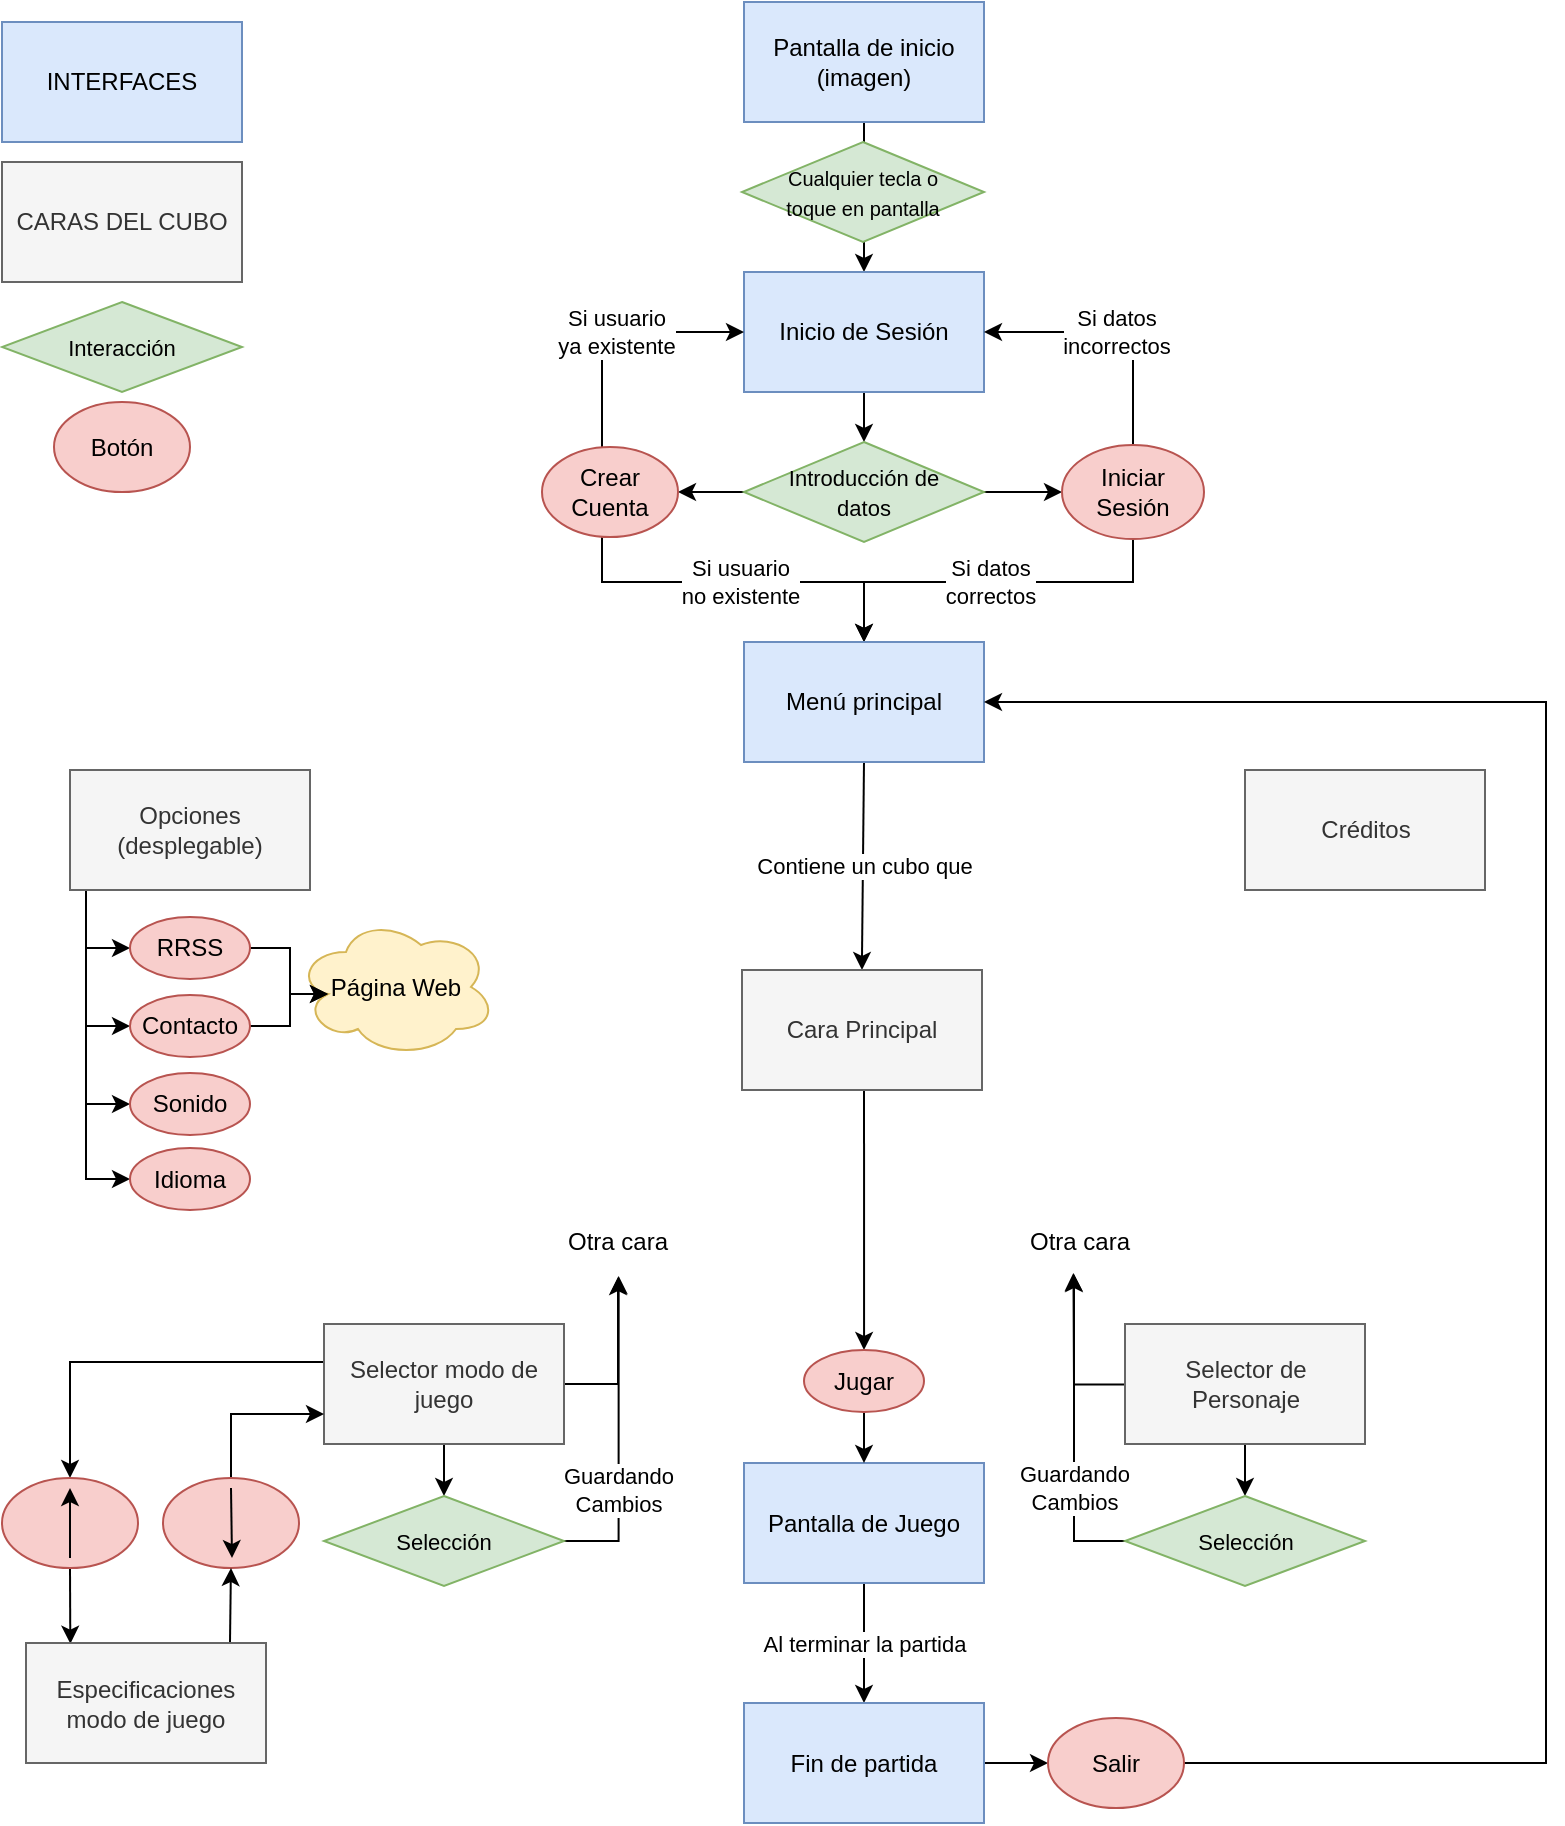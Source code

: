 <mxfile version="12.2.3" type="device" pages="1"><diagram id="zLA7EWAd8YwVufge9d_0" name="Page-1"><mxGraphModel dx="1707" dy="808" grid="1" gridSize="10" guides="1" tooltips="1" connect="1" arrows="1" fold="1" page="1" pageScale="1" pageWidth="827" pageHeight="1169" math="0" shadow="0"><root><mxCell id="0"/><mxCell id="1" parent="0"/><mxCell id="EBq_aTG25ZBNf4cdXxhl-31" value="" style="edgeStyle=orthogonalEdgeStyle;rounded=0;orthogonalLoop=1;jettySize=auto;html=1;" parent="1" source="EBq_aTG25ZBNf4cdXxhl-5" target="EBq_aTG25ZBNf4cdXxhl-6" edge="1"><mxGeometry relative="1" as="geometry"/></mxCell><mxCell id="EBq_aTG25ZBNf4cdXxhl-5" value="Pantalla de inicio&lt;br&gt;(imagen)" style="rounded=0;whiteSpace=wrap;html=1;fillColor=#dae8fc;strokeColor=#6c8ebf;" parent="1" vertex="1"><mxGeometry x="397" y="40" width="120" height="60" as="geometry"/></mxCell><mxCell id="EBq_aTG25ZBNf4cdXxhl-10" value="" style="edgeStyle=orthogonalEdgeStyle;rounded=0;orthogonalLoop=1;jettySize=auto;html=1;" parent="1" source="EBq_aTG25ZBNf4cdXxhl-6" target="EBq_aTG25ZBNf4cdXxhl-8" edge="1"><mxGeometry relative="1" as="geometry"/></mxCell><mxCell id="EBq_aTG25ZBNf4cdXxhl-6" value="Inicio de Sesión" style="rounded=0;whiteSpace=wrap;html=1;fillColor=#dae8fc;strokeColor=#6c8ebf;" parent="1" vertex="1"><mxGeometry x="397" y="175" width="120" height="60" as="geometry"/></mxCell><mxCell id="EBq_aTG25ZBNf4cdXxhl-17" value="" style="edgeStyle=orthogonalEdgeStyle;rounded=0;orthogonalLoop=1;jettySize=auto;html=1;" parent="1" source="EBq_aTG25ZBNf4cdXxhl-8" target="EBq_aTG25ZBNf4cdXxhl-16" edge="1"><mxGeometry relative="1" as="geometry"/></mxCell><mxCell id="EBq_aTG25ZBNf4cdXxhl-18" value="" style="edgeStyle=orthogonalEdgeStyle;rounded=0;orthogonalLoop=1;jettySize=auto;html=1;" parent="1" source="EBq_aTG25ZBNf4cdXxhl-8" target="EBq_aTG25ZBNf4cdXxhl-15" edge="1"><mxGeometry relative="1" as="geometry"/></mxCell><mxCell id="EBq_aTG25ZBNf4cdXxhl-8" value="&lt;font style=&quot;font-size: 11px&quot;&gt;Introducción de&lt;br&gt;datos&lt;/font&gt;" style="rhombus;whiteSpace=wrap;html=1;fillColor=#d5e8d4;strokeColor=#82b366;" parent="1" vertex="1"><mxGeometry x="397" y="260" width="120" height="50" as="geometry"/></mxCell><mxCell id="EBq_aTG25ZBNf4cdXxhl-22" value="Si usuario&lt;br&gt;ya existente" style="edgeStyle=orthogonalEdgeStyle;rounded=0;orthogonalLoop=1;jettySize=auto;html=1;entryX=0;entryY=0.5;entryDx=0;entryDy=0;" parent="1" source="EBq_aTG25ZBNf4cdXxhl-15" target="EBq_aTG25ZBNf4cdXxhl-6" edge="1"><mxGeometry relative="1" as="geometry"><Array as="points"><mxPoint x="326" y="205"/></Array></mxGeometry></mxCell><mxCell id="EBq_aTG25ZBNf4cdXxhl-25" value="Si usuario&lt;br&gt;no existente" style="edgeStyle=orthogonalEdgeStyle;rounded=0;orthogonalLoop=1;jettySize=auto;html=1;entryX=0.5;entryY=0;entryDx=0;entryDy=0;" parent="1" source="EBq_aTG25ZBNf4cdXxhl-15" target="EBq_aTG25ZBNf4cdXxhl-24" edge="1"><mxGeometry relative="1" as="geometry"><Array as="points"><mxPoint x="326" y="330"/><mxPoint x="457" y="330"/></Array></mxGeometry></mxCell><mxCell id="EBq_aTG25ZBNf4cdXxhl-15" value="Crear Cuenta" style="ellipse;whiteSpace=wrap;html=1;fillColor=#f8cecc;strokeColor=#b85450;" parent="1" vertex="1"><mxGeometry x="296" y="262.5" width="68" height="45" as="geometry"/></mxCell><mxCell id="EBq_aTG25ZBNf4cdXxhl-21" value="Si datos &lt;br&gt;incorrectos" style="edgeStyle=orthogonalEdgeStyle;rounded=0;orthogonalLoop=1;jettySize=auto;html=1;entryX=1;entryY=0.5;entryDx=0;entryDy=0;" parent="1" source="EBq_aTG25ZBNf4cdXxhl-16" target="EBq_aTG25ZBNf4cdXxhl-6" edge="1"><mxGeometry relative="1" as="geometry"><Array as="points"><mxPoint x="591" y="205"/></Array></mxGeometry></mxCell><mxCell id="EBq_aTG25ZBNf4cdXxhl-26" value="Si datos&lt;br&gt;correctos" style="edgeStyle=orthogonalEdgeStyle;rounded=0;orthogonalLoop=1;jettySize=auto;html=1;entryX=0.5;entryY=0;entryDx=0;entryDy=0;" parent="1" source="EBq_aTG25ZBNf4cdXxhl-16" target="EBq_aTG25ZBNf4cdXxhl-24" edge="1"><mxGeometry relative="1" as="geometry"><Array as="points"><mxPoint x="591" y="330"/><mxPoint x="457" y="330"/></Array></mxGeometry></mxCell><mxCell id="EBq_aTG25ZBNf4cdXxhl-16" value="Iniciar Sesión" style="ellipse;whiteSpace=wrap;html=1;fillColor=#f8cecc;strokeColor=#b85450;" parent="1" vertex="1"><mxGeometry x="556" y="261.5" width="71" height="47" as="geometry"/></mxCell><mxCell id="EBq_aTG25ZBNf4cdXxhl-130" value="Contiene un cubo que" style="edgeStyle=orthogonalEdgeStyle;rounded=0;jumpStyle=arc;orthogonalLoop=1;jettySize=auto;html=1;entryX=0.5;entryY=0;entryDx=0;entryDy=0;strokeColor=#000000;" parent="1" source="EBq_aTG25ZBNf4cdXxhl-24" target="EBq_aTG25ZBNf4cdXxhl-125" edge="1"><mxGeometry relative="1" as="geometry"/></mxCell><mxCell id="EBq_aTG25ZBNf4cdXxhl-24" value="Menú principal" style="rounded=0;whiteSpace=wrap;html=1;fillColor=#dae8fc;strokeColor=#6c8ebf;" parent="1" vertex="1"><mxGeometry x="397" y="360" width="120" height="60" as="geometry"/></mxCell><mxCell id="EBq_aTG25ZBNf4cdXxhl-27" value="INTERFACES" style="rounded=0;whiteSpace=wrap;html=1;fillColor=#dae8fc;strokeColor=#6c8ebf;" parent="1" vertex="1"><mxGeometry x="26" y="50" width="120" height="60" as="geometry"/></mxCell><mxCell id="EBq_aTG25ZBNf4cdXxhl-28" value="&lt;span style=&quot;font-size: 11px&quot;&gt;Interacción&lt;/span&gt;" style="rhombus;whiteSpace=wrap;html=1;fillColor=#d5e8d4;strokeColor=#82b366;" parent="1" vertex="1"><mxGeometry x="26" y="190" width="120" height="45" as="geometry"/></mxCell><mxCell id="EBq_aTG25ZBNf4cdXxhl-29" value="Botón" style="ellipse;whiteSpace=wrap;html=1;fillColor=#f8cecc;strokeColor=#b85450;" parent="1" vertex="1"><mxGeometry x="52" y="240" width="68" height="45" as="geometry"/></mxCell><mxCell id="EBq_aTG25ZBNf4cdXxhl-30" value="&lt;font style=&quot;font-size: 10px&quot;&gt;Cualquier tecla o &lt;br&gt;toque en pantalla&lt;/font&gt;" style="rhombus;whiteSpace=wrap;html=1;fillColor=#d5e8d4;strokeColor=#82b366;" parent="1" vertex="1"><mxGeometry x="396" y="110" width="121" height="50" as="geometry"/></mxCell><mxCell id="EBq_aTG25ZBNf4cdXxhl-63" style="edgeStyle=orthogonalEdgeStyle;rounded=0;orthogonalLoop=1;jettySize=auto;html=1;entryX=0;entryY=0.5;entryDx=0;entryDy=0;" parent="1" source="EBq_aTG25ZBNf4cdXxhl-47" target="EBq_aTG25ZBNf4cdXxhl-60" edge="1"><mxGeometry relative="1" as="geometry"><Array as="points"><mxPoint x="68" y="551.5"/></Array></mxGeometry></mxCell><mxCell id="EBq_aTG25ZBNf4cdXxhl-64" style="edgeStyle=orthogonalEdgeStyle;rounded=0;orthogonalLoop=1;jettySize=auto;html=1;entryX=0;entryY=0.5;entryDx=0;entryDy=0;" parent="1" source="EBq_aTG25ZBNf4cdXxhl-47" target="EBq_aTG25ZBNf4cdXxhl-61" edge="1"><mxGeometry relative="1" as="geometry"><Array as="points"><mxPoint x="68" y="591.5"/></Array></mxGeometry></mxCell><mxCell id="EBq_aTG25ZBNf4cdXxhl-196" style="edgeStyle=orthogonalEdgeStyle;rounded=0;jumpStyle=arc;orthogonalLoop=1;jettySize=auto;html=1;entryX=0;entryY=0.5;entryDx=0;entryDy=0;strokeColor=#000000;" parent="1" source="EBq_aTG25ZBNf4cdXxhl-47" target="EBq_aTG25ZBNf4cdXxhl-59" edge="1"><mxGeometry relative="1" as="geometry"><Array as="points"><mxPoint x="68" y="513.5"/></Array></mxGeometry></mxCell><mxCell id="EBq_aTG25ZBNf4cdXxhl-199" style="edgeStyle=orthogonalEdgeStyle;rounded=0;jumpStyle=arc;orthogonalLoop=1;jettySize=auto;html=1;entryX=0;entryY=0.5;entryDx=0;entryDy=0;strokeColor=#000000;" parent="1" source="EBq_aTG25ZBNf4cdXxhl-47" target="EBq_aTG25ZBNf4cdXxhl-197" edge="1"><mxGeometry relative="1" as="geometry"><Array as="points"><mxPoint x="68" y="628.5"/></Array></mxGeometry></mxCell><mxCell id="EBq_aTG25ZBNf4cdXxhl-47" value="Opciones&lt;br&gt;(desplegable)" style="rounded=0;whiteSpace=wrap;html=1;fillColor=#f5f5f5;strokeColor=#666666;fontColor=#333333;" parent="1" vertex="1"><mxGeometry x="60" y="424" width="120" height="60" as="geometry"/></mxCell><mxCell id="EBq_aTG25ZBNf4cdXxhl-49" value="Página Web" style="ellipse;shape=cloud;whiteSpace=wrap;html=1;fillColor=#fff2cc;strokeColor=#d6b656;" parent="1" vertex="1"><mxGeometry x="173" y="497.5" width="100" height="70" as="geometry"/></mxCell><mxCell id="EBq_aTG25ZBNf4cdXxhl-201" style="edgeStyle=orthogonalEdgeStyle;rounded=0;jumpStyle=arc;orthogonalLoop=1;jettySize=auto;html=1;entryX=0.16;entryY=0.55;entryDx=0;entryDy=0;entryPerimeter=0;strokeColor=#000000;" parent="1" source="EBq_aTG25ZBNf4cdXxhl-59" target="EBq_aTG25ZBNf4cdXxhl-49" edge="1"><mxGeometry relative="1" as="geometry"/></mxCell><mxCell id="EBq_aTG25ZBNf4cdXxhl-59" value="RRSS" style="ellipse;whiteSpace=wrap;html=1;fillColor=#f8cecc;strokeColor=#b85450;" parent="1" vertex="1"><mxGeometry x="90" y="497.5" width="60" height="31" as="geometry"/></mxCell><mxCell id="EBq_aTG25ZBNf4cdXxhl-200" style="edgeStyle=orthogonalEdgeStyle;rounded=0;jumpStyle=arc;orthogonalLoop=1;jettySize=auto;html=1;entryX=0.16;entryY=0.55;entryDx=0;entryDy=0;entryPerimeter=0;strokeColor=#000000;" parent="1" source="EBq_aTG25ZBNf4cdXxhl-60" target="EBq_aTG25ZBNf4cdXxhl-49" edge="1"><mxGeometry relative="1" as="geometry"/></mxCell><mxCell id="EBq_aTG25ZBNf4cdXxhl-60" value="Contacto" style="ellipse;whiteSpace=wrap;html=1;fillColor=#f8cecc;strokeColor=#b85450;" parent="1" vertex="1"><mxGeometry x="90" y="536.5" width="60" height="31" as="geometry"/></mxCell><mxCell id="EBq_aTG25ZBNf4cdXxhl-61" value="Sonido" style="ellipse;whiteSpace=wrap;html=1;fillColor=#f8cecc;strokeColor=#b85450;" parent="1" vertex="1"><mxGeometry x="90" y="575.5" width="60" height="31" as="geometry"/></mxCell><mxCell id="EBq_aTG25ZBNf4cdXxhl-77" style="edgeStyle=orthogonalEdgeStyle;rounded=0;orthogonalLoop=1;jettySize=auto;html=1;entryX=0.5;entryY=0;entryDx=0;entryDy=0;" parent="1" source="EBq_aTG25ZBNf4cdXxhl-69" target="EBq_aTG25ZBNf4cdXxhl-76" edge="1"><mxGeometry relative="1" as="geometry"/></mxCell><mxCell id="EBq_aTG25ZBNf4cdXxhl-79" style="edgeStyle=orthogonalEdgeStyle;rounded=0;orthogonalLoop=1;jettySize=auto;html=1;" parent="1" source="EBq_aTG25ZBNf4cdXxhl-69" edge="1"><mxGeometry relative="1" as="geometry"><mxPoint x="334" y="677.5" as="targetPoint"/><Array as="points"><mxPoint x="334" y="730.5"/></Array></mxGeometry></mxCell><mxCell id="EBq_aTG25ZBNf4cdXxhl-191" style="edgeStyle=orthogonalEdgeStyle;rounded=0;jumpStyle=arc;orthogonalLoop=1;jettySize=auto;html=1;entryX=0.5;entryY=0;entryDx=0;entryDy=0;strokeColor=#000000;" parent="1" source="EBq_aTG25ZBNf4cdXxhl-69" target="EBq_aTG25ZBNf4cdXxhl-189" edge="1"><mxGeometry relative="1" as="geometry"><Array as="points"><mxPoint x="60" y="720"/></Array></mxGeometry></mxCell><mxCell id="EBq_aTG25ZBNf4cdXxhl-69" value="Selector modo de juego" style="rounded=0;whiteSpace=wrap;html=1;fillColor=#f5f5f5;strokeColor=#666666;fontColor=#333333;" parent="1" vertex="1"><mxGeometry x="187" y="701" width="120" height="60" as="geometry"/></mxCell><mxCell id="EBq_aTG25ZBNf4cdXxhl-81" value="Guardando&lt;br&gt;Cambios" style="edgeStyle=orthogonalEdgeStyle;rounded=0;orthogonalLoop=1;jettySize=auto;html=1;entryX=0.5;entryY=1;entryDx=0;entryDy=0;" parent="1" source="EBq_aTG25ZBNf4cdXxhl-76" edge="1"><mxGeometry x="-0.338" relative="1" as="geometry"><mxPoint x="334.333" y="677" as="targetPoint"/><Array as="points"><mxPoint x="334" y="809.5"/></Array><mxPoint as="offset"/></mxGeometry></mxCell><mxCell id="EBq_aTG25ZBNf4cdXxhl-76" value="&lt;span style=&quot;font-size: 11px&quot;&gt;Selección&lt;/span&gt;" style="rhombus;whiteSpace=wrap;html=1;fillColor=#d5e8d4;strokeColor=#82b366;" parent="1" vertex="1"><mxGeometry x="187" y="787" width="120" height="45" as="geometry"/></mxCell><mxCell id="EBq_aTG25ZBNf4cdXxhl-95" value="Al terminar la partida" style="edgeStyle=orthogonalEdgeStyle;rounded=0;jumpStyle=arc;orthogonalLoop=1;jettySize=auto;html=1;" parent="1" source="EBq_aTG25ZBNf4cdXxhl-91" target="EBq_aTG25ZBNf4cdXxhl-94" edge="1"><mxGeometry relative="1" as="geometry"/></mxCell><mxCell id="EBq_aTG25ZBNf4cdXxhl-91" value="Pantalla de Juego" style="rounded=0;whiteSpace=wrap;html=1;fillColor=#dae8fc;strokeColor=#6c8ebf;" parent="1" vertex="1"><mxGeometry x="397" y="770.5" width="120" height="60" as="geometry"/></mxCell><mxCell id="EBq_aTG25ZBNf4cdXxhl-99" style="edgeStyle=orthogonalEdgeStyle;rounded=0;jumpStyle=arc;orthogonalLoop=1;jettySize=auto;html=1;entryX=0;entryY=0.5;entryDx=0;entryDy=0;" parent="1" source="EBq_aTG25ZBNf4cdXxhl-94" target="EBq_aTG25ZBNf4cdXxhl-98" edge="1"><mxGeometry relative="1" as="geometry"/></mxCell><mxCell id="EBq_aTG25ZBNf4cdXxhl-94" value="Fin de partida" style="rounded=0;whiteSpace=wrap;html=1;fillColor=#dae8fc;strokeColor=#6c8ebf;" parent="1" vertex="1"><mxGeometry x="397" y="890.5" width="120" height="60" as="geometry"/></mxCell><mxCell id="EBq_aTG25ZBNf4cdXxhl-160" style="edgeStyle=orthogonalEdgeStyle;rounded=0;jumpStyle=arc;orthogonalLoop=1;jettySize=auto;html=1;strokeColor=#000000;" parent="1" source="EBq_aTG25ZBNf4cdXxhl-98" target="EBq_aTG25ZBNf4cdXxhl-24" edge="1"><mxGeometry relative="1" as="geometry"><mxPoint x="788" y="420" as="targetPoint"/><Array as="points"><mxPoint x="798" y="921"/><mxPoint x="798" y="390"/></Array></mxGeometry></mxCell><mxCell id="EBq_aTG25ZBNf4cdXxhl-98" value="Salir" style="ellipse;whiteSpace=wrap;html=1;fillColor=#f8cecc;strokeColor=#b85450;" parent="1" vertex="1"><mxGeometry x="549" y="898" width="68" height="45" as="geometry"/></mxCell><mxCell id="EBq_aTG25ZBNf4cdXxhl-124" value="CARAS DEL CUBO" style="rounded=0;whiteSpace=wrap;html=1;fillColor=#f5f5f5;strokeColor=#666666;fontColor=#333333;" parent="1" vertex="1"><mxGeometry x="26" y="120" width="120" height="60" as="geometry"/></mxCell><mxCell id="EBq_aTG25ZBNf4cdXxhl-136" style="edgeStyle=orthogonalEdgeStyle;rounded=0;jumpStyle=arc;orthogonalLoop=1;jettySize=auto;html=1;entryX=0.5;entryY=0;entryDx=0;entryDy=0;strokeColor=#000000;" parent="1" target="EBq_aTG25ZBNf4cdXxhl-135" edge="1"><mxGeometry relative="1" as="geometry"><mxPoint x="457" y="544" as="sourcePoint"/></mxGeometry></mxCell><mxCell id="EBq_aTG25ZBNf4cdXxhl-125" value="Cara Principal" style="rounded=0;whiteSpace=wrap;html=1;fillColor=#f5f5f5;strokeColor=#666666;fontColor=#333333;" parent="1" vertex="1"><mxGeometry x="396" y="524" width="120" height="60" as="geometry"/></mxCell><mxCell id="EBq_aTG25ZBNf4cdXxhl-137" style="edgeStyle=orthogonalEdgeStyle;rounded=0;jumpStyle=arc;orthogonalLoop=1;jettySize=auto;html=1;strokeColor=#000000;" parent="1" source="EBq_aTG25ZBNf4cdXxhl-135" target="EBq_aTG25ZBNf4cdXxhl-91" edge="1"><mxGeometry relative="1" as="geometry"/></mxCell><mxCell id="EBq_aTG25ZBNf4cdXxhl-135" value="Jugar" style="ellipse;whiteSpace=wrap;html=1;fillColor=#f8cecc;strokeColor=#b85450;" parent="1" vertex="1"><mxGeometry x="427" y="714" width="60" height="31" as="geometry"/></mxCell><mxCell id="EBq_aTG25ZBNf4cdXxhl-173" style="edgeStyle=orthogonalEdgeStyle;rounded=0;orthogonalLoop=1;jettySize=auto;html=1;entryX=0.5;entryY=0;entryDx=0;entryDy=0;" parent="1" source="EBq_aTG25ZBNf4cdXxhl-175" target="EBq_aTG25ZBNf4cdXxhl-177" edge="1"><mxGeometry relative="1" as="geometry"/></mxCell><mxCell id="EBq_aTG25ZBNf4cdXxhl-184" style="edgeStyle=orthogonalEdgeStyle;rounded=0;jumpStyle=arc;orthogonalLoop=1;jettySize=auto;html=1;entryX=0.5;entryY=1;entryDx=0;entryDy=0;strokeColor=#000000;" parent="1" edge="1"><mxGeometry relative="1" as="geometry"><mxPoint x="587.5" y="731.31" as="sourcePoint"/><mxPoint x="561.655" y="675.448" as="targetPoint"/><Array as="points"><mxPoint x="562" y="731"/><mxPoint x="562" y="695"/></Array></mxGeometry></mxCell><mxCell id="EBq_aTG25ZBNf4cdXxhl-175" value="Selector de Personaje" style="rounded=0;whiteSpace=wrap;html=1;fillColor=#f5f5f5;strokeColor=#666666;fontColor=#333333;" parent="1" vertex="1"><mxGeometry x="587.5" y="701" width="120" height="60" as="geometry"/></mxCell><mxCell id="EBq_aTG25ZBNf4cdXxhl-176" value="Guardando&lt;br&gt;Cambios" style="edgeStyle=orthogonalEdgeStyle;rounded=0;orthogonalLoop=1;jettySize=auto;html=1;entryX=0.5;entryY=1;entryDx=0;entryDy=0;" parent="1" source="EBq_aTG25ZBNf4cdXxhl-177" edge="1"><mxGeometry x="-0.338" relative="1" as="geometry"><mxPoint x="562" y="676" as="targetPoint"/><Array as="points"><mxPoint x="562" y="809"/></Array><mxPoint as="offset"/></mxGeometry></mxCell><mxCell id="EBq_aTG25ZBNf4cdXxhl-177" value="&lt;span style=&quot;font-size: 11px&quot;&gt;Selección&lt;/span&gt;" style="rhombus;whiteSpace=wrap;html=1;fillColor=#d5e8d4;strokeColor=#82b366;" parent="1" vertex="1"><mxGeometry x="587.5" y="787" width="120" height="45" as="geometry"/></mxCell><mxCell id="EBq_aTG25ZBNf4cdXxhl-192" style="edgeStyle=orthogonalEdgeStyle;rounded=0;jumpStyle=arc;orthogonalLoop=1;jettySize=auto;html=1;entryX=0;entryY=0.75;entryDx=0;entryDy=0;strokeColor=#000000;" parent="1" source="EBq_aTG25ZBNf4cdXxhl-187" target="EBq_aTG25ZBNf4cdXxhl-69" edge="1"><mxGeometry relative="1" as="geometry"><Array as="points"><mxPoint x="140" y="746"/></Array></mxGeometry></mxCell><mxCell id="EBq_aTG25ZBNf4cdXxhl-187" value="&lt;span style=&quot;color: rgba(0 , 0 , 0 , 0) ; font-family: monospace ; font-size: 0px&quot;&gt;%3CmxGraphModel%3E%3Croot%3E%3CmxCell%20id%3D%220%22%2F%3E%3CmxCell%20id%3D%221%22%20parent%3D%220%22%2F%3E%3CmxCell%20id%3D%222%22%20value%3D%22Personaje%22%20style%3D%22ellipse%3BwhiteSpace%3Dwrap%3Bhtml%3D1%3BfillColor%3D%23f8cecc%3BstrokeColor%3D%23b85450%3B%22%20vertex%3D%221%22%20parent%3D%221%22%3E%3CmxGeometry%20x%3D%22384%22%20y%3D%22580%22%20width%3D%2268%22%20height%3D%2245%22%20as%3D%22geometry%22%2F%3E%3C%2FmxCell%3E%3C%2Froot%3E%3C%2FmxGraphModel%3Eççç&lt;/span&gt;" style="ellipse;whiteSpace=wrap;html=1;fillColor=#f8cecc;strokeColor=#b85450;" parent="1" vertex="1"><mxGeometry x="106.5" y="778" width="68" height="45" as="geometry"/></mxCell><mxCell id="EBq_aTG25ZBNf4cdXxhl-188" value="" style="endArrow=classic;html=1;rounded=0;" parent="1" edge="1"><mxGeometry width="50" height="50" relative="1" as="geometry"><mxPoint x="140.5" y="783" as="sourcePoint"/><mxPoint x="141" y="818" as="targetPoint"/></mxGeometry></mxCell><mxCell id="EBq_aTG25ZBNf4cdXxhl-195" style="edgeStyle=orthogonalEdgeStyle;rounded=0;jumpStyle=arc;orthogonalLoop=1;jettySize=auto;html=1;strokeColor=#000000;entryX=0.185;entryY=0.006;entryDx=0;entryDy=0;entryPerimeter=0;" parent="1" source="EBq_aTG25ZBNf4cdXxhl-189" target="EBq_aTG25ZBNf4cdXxhl-193" edge="1"><mxGeometry relative="1" as="geometry"/></mxCell><mxCell id="EBq_aTG25ZBNf4cdXxhl-189" value="&lt;span style=&quot;color: rgba(0 , 0 , 0 , 0) ; font-family: monospace ; font-size: 0px&quot;&gt;%3CmxGraphModel%3E%3Croot%3E%3CmxCell%20id%3D%220%22%2F%3E%3CmxCell%20id%3D%221%22%20parent%3D%220%22%2F%3E%3CmxCell%20id%3D%222%22%20value%3D%22Personaje%22%20style%3D%22ellipse%3BwhiteSpace%3Dwrap%3Bhtml%3D1%3BfillColor%3D%23f8cecc%3BstrokeColor%3D%23b85450%3B%22%20vertex%3D%221%22%20parent%3D%221%22%3E%3CmxGeometry%20x%3D%22384%22%20y%3D%22580%22%20width%3D%2268%22%20height%3D%2245%22%20as%3D%22geometry%22%2F%3E%3C%2FmxCell%3E%3C%2Froot%3E%3C%2FmxGraphModel%3Eççç&lt;/span&gt;" style="ellipse;whiteSpace=wrap;html=1;fillColor=#f8cecc;strokeColor=#b85450;" parent="1" vertex="1"><mxGeometry x="26" y="778" width="68" height="45" as="geometry"/></mxCell><mxCell id="EBq_aTG25ZBNf4cdXxhl-190" value="" style="endArrow=classic;html=1;" parent="1" edge="1"><mxGeometry width="50" height="50" relative="1" as="geometry"><mxPoint x="60" y="818.0" as="sourcePoint"/><mxPoint x="60" y="783.0" as="targetPoint"/><Array as="points"><mxPoint x="60" y="803"/></Array></mxGeometry></mxCell><mxCell id="EBq_aTG25ZBNf4cdXxhl-194" style="edgeStyle=orthogonalEdgeStyle;rounded=0;jumpStyle=arc;orthogonalLoop=1;jettySize=auto;html=1;entryX=0.5;entryY=1;entryDx=0;entryDy=0;strokeColor=#000000;" parent="1" source="EBq_aTG25ZBNf4cdXxhl-193" target="EBq_aTG25ZBNf4cdXxhl-187" edge="1"><mxGeometry relative="1" as="geometry"><Array as="points"><mxPoint x="140" y="850"/><mxPoint x="140" y="850"/></Array></mxGeometry></mxCell><mxCell id="EBq_aTG25ZBNf4cdXxhl-193" value="Especificaciones modo de juego" style="rounded=0;whiteSpace=wrap;html=1;fillColor=#f5f5f5;strokeColor=#666666;fontColor=#333333;" parent="1" vertex="1"><mxGeometry x="38" y="860.5" width="120" height="60" as="geometry"/></mxCell><mxCell id="EBq_aTG25ZBNf4cdXxhl-197" value="Idioma" style="ellipse;whiteSpace=wrap;html=1;fillColor=#f8cecc;strokeColor=#b85450;" parent="1" vertex="1"><mxGeometry x="90" y="613" width="60" height="31" as="geometry"/></mxCell><mxCell id="EBq_aTG25ZBNf4cdXxhl-202" value="Créditos" style="rounded=0;whiteSpace=wrap;html=1;fillColor=#f5f5f5;strokeColor=#666666;fontColor=#333333;" parent="1" vertex="1"><mxGeometry x="647.5" y="424" width="120" height="60" as="geometry"/></mxCell><mxCell id="9zBTIIy2f_1sbKs9mihU-2" value="Otra cara" style="text;html=1;resizable=0;points=[];autosize=1;align=left;verticalAlign=top;spacingTop=-4;" vertex="1" parent="1"><mxGeometry x="307" y="650" width="70" height="20" as="geometry"/></mxCell><mxCell id="9zBTIIy2f_1sbKs9mihU-3" value="Otra cara" style="text;html=1;resizable=0;points=[];autosize=1;align=left;verticalAlign=top;spacingTop=-4;" vertex="1" parent="1"><mxGeometry x="538" y="650" width="70" height="20" as="geometry"/></mxCell></root></mxGraphModel></diagram></mxfile>
